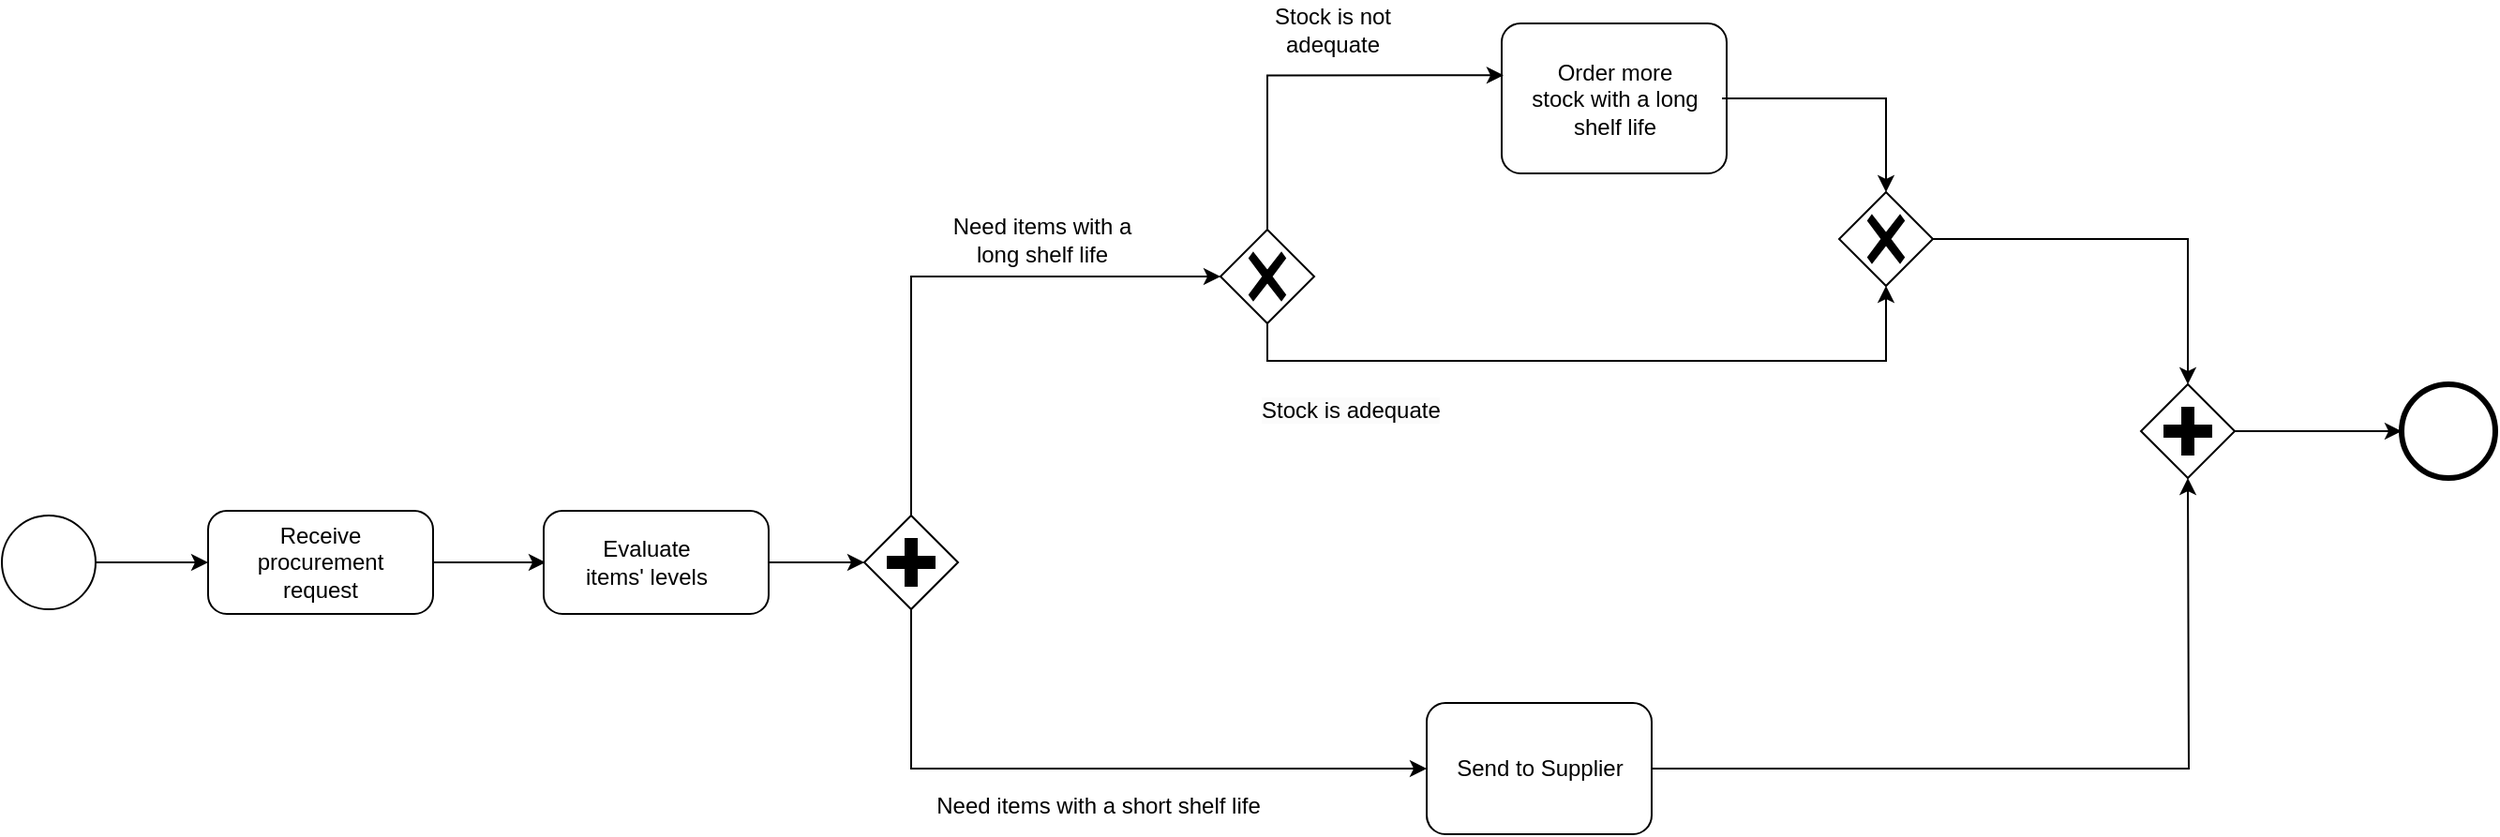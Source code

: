 <mxfile version="25.0.3">
  <diagram name="Purchase Order Processing System" id="N976B52bAWs9bxvzPh15">
    <mxGraphModel dx="1221" dy="725" grid="1" gridSize="10" guides="1" tooltips="1" connect="1" arrows="1" fold="1" page="1" pageScale="1" pageWidth="827" pageHeight="1169" math="0" shadow="0">
      <root>
        <mxCell id="0" />
        <mxCell id="1" parent="0" />
        <mxCell id="s6CmRPJQ1O1X27OQGXKc-34" value="" style="points=[[0.145,0.145,0],[0.5,0,0],[0.855,0.145,0],[1,0.5,0],[0.855,0.855,0],[0.5,1,0],[0.145,0.855,0],[0,0.5,0]];shape=mxgraph.bpmn.event;html=1;verticalLabelPosition=bottom;labelBackgroundColor=#ffffff;verticalAlign=top;align=center;perimeter=ellipsePerimeter;outlineConnect=0;aspect=fixed;outline=standard;symbol=general;" parent="1" vertex="1">
          <mxGeometry x="50" y="400" width="50" height="50" as="geometry" />
        </mxCell>
        <mxCell id="s6CmRPJQ1O1X27OQGXKc-36" style="edgeStyle=orthogonalEdgeStyle;rounded=0;orthogonalLoop=1;jettySize=auto;html=1;" parent="1" source="s6CmRPJQ1O1X27OQGXKc-37" edge="1">
          <mxGeometry relative="1" as="geometry">
            <mxPoint x="340" y="425" as="targetPoint" />
          </mxGeometry>
        </mxCell>
        <mxCell id="s6CmRPJQ1O1X27OQGXKc-37" value="" style="points=[[0.25,0,0],[0.5,0,0],[0.75,0,0],[1,0.25,0],[1,0.5,0],[1,0.75,0],[0.75,1,0],[0.5,1,0],[0.25,1,0],[0,0.75,0],[0,0.5,0],[0,0.25,0]];shape=mxgraph.bpmn.task;whiteSpace=wrap;rectStyle=rounded;size=10;html=1;container=1;expand=0;collapsible=0;taskMarker=abstract;" parent="1" vertex="1">
          <mxGeometry x="160" y="397.5" width="120" height="55" as="geometry" />
        </mxCell>
        <mxCell id="s6CmRPJQ1O1X27OQGXKc-38" value="Receive procurement request" style="text;html=1;align=center;verticalAlign=middle;whiteSpace=wrap;rounded=0;" parent="s6CmRPJQ1O1X27OQGXKc-37" vertex="1">
          <mxGeometry x="30" y="12.5" width="60" height="30" as="geometry" />
        </mxCell>
        <mxCell id="s6CmRPJQ1O1X27OQGXKc-39" style="edgeStyle=orthogonalEdgeStyle;rounded=0;orthogonalLoop=1;jettySize=auto;html=1;entryX=0;entryY=0.5;entryDx=0;entryDy=0;entryPerimeter=0;" parent="1" source="s6CmRPJQ1O1X27OQGXKc-34" target="s6CmRPJQ1O1X27OQGXKc-37" edge="1">
          <mxGeometry relative="1" as="geometry" />
        </mxCell>
        <mxCell id="s6CmRPJQ1O1X27OQGXKc-77" style="edgeStyle=orthogonalEdgeStyle;rounded=0;orthogonalLoop=1;jettySize=auto;html=1;entryX=0;entryY=0.5;entryDx=0;entryDy=0;entryPerimeter=0;exitX=0.5;exitY=1;exitDx=0;exitDy=0;exitPerimeter=0;" parent="1" source="s6CmRPJQ1O1X27OQGXKc-41" target="s6CmRPJQ1O1X27OQGXKc-71" edge="1">
          <mxGeometry relative="1" as="geometry">
            <mxPoint x="690" y="615" as="targetPoint" />
          </mxGeometry>
        </mxCell>
        <mxCell id="s6CmRPJQ1O1X27OQGXKc-41" value="" style="points=[[0.25,0.25,0],[0.5,0,0],[0.75,0.25,0],[1,0.5,0],[0.75,0.75,0],[0.5,1,0],[0.25,0.75,0],[0,0.5,0]];shape=mxgraph.bpmn.gateway2;html=1;verticalLabelPosition=bottom;labelBackgroundColor=#ffffff;verticalAlign=top;align=center;perimeter=rhombusPerimeter;outlineConnect=0;outline=none;symbol=none;gwType=parallel;" parent="1" vertex="1">
          <mxGeometry x="510" y="400" width="50" height="50" as="geometry" />
        </mxCell>
        <mxCell id="s6CmRPJQ1O1X27OQGXKc-42" value="" style="points=[[0.25,0,0],[0.5,0,0],[0.75,0,0],[1,0.25,0],[1,0.5,0],[1,0.75,0],[0.75,1,0],[0.5,1,0],[0.25,1,0],[0,0.75,0],[0,0.5,0],[0,0.25,0]];shape=mxgraph.bpmn.task;whiteSpace=wrap;rectStyle=rounded;size=10;html=1;container=1;expand=0;collapsible=0;taskMarker=abstract;" parent="1" vertex="1">
          <mxGeometry x="339" y="397.5" width="120" height="55" as="geometry" />
        </mxCell>
        <mxCell id="s6CmRPJQ1O1X27OQGXKc-43" value="Evaluate items&#39; levels" style="text;html=1;align=center;verticalAlign=middle;whiteSpace=wrap;rounded=0;" parent="s6CmRPJQ1O1X27OQGXKc-42" vertex="1">
          <mxGeometry x="15" y="12.5" width="80" height="30" as="geometry" />
        </mxCell>
        <mxCell id="s6CmRPJQ1O1X27OQGXKc-44" style="edgeStyle=orthogonalEdgeStyle;rounded=0;orthogonalLoop=1;jettySize=auto;html=1;entryX=0;entryY=0.5;entryDx=0;entryDy=0;entryPerimeter=0;" parent="1" source="s6CmRPJQ1O1X27OQGXKc-42" target="s6CmRPJQ1O1X27OQGXKc-41" edge="1">
          <mxGeometry relative="1" as="geometry" />
        </mxCell>
        <mxCell id="s6CmRPJQ1O1X27OQGXKc-57" value="" style="points=[[0.25,0,0],[0.5,0,0],[0.75,0,0],[1,0.25,0],[1,0.5,0],[1,0.75,0],[0.75,1,0],[0.5,1,0],[0.25,1,0],[0,0.75,0],[0,0.5,0],[0,0.25,0]];shape=mxgraph.bpmn.task;whiteSpace=wrap;rectStyle=rounded;size=10;html=1;container=1;expand=0;collapsible=0;taskMarker=abstract;" parent="1" vertex="1">
          <mxGeometry x="850" y="137.5" width="120" height="80" as="geometry" />
        </mxCell>
        <mxCell id="s6CmRPJQ1O1X27OQGXKc-58" value="Order more stock&amp;nbsp;with a long shelf life" style="text;html=1;align=center;verticalAlign=middle;whiteSpace=wrap;rounded=0;" parent="s6CmRPJQ1O1X27OQGXKc-57" vertex="1">
          <mxGeometry x="2.5" y="18.18" width="115" height="43.64" as="geometry" />
        </mxCell>
        <mxCell id="s6CmRPJQ1O1X27OQGXKc-59" style="edgeStyle=orthogonalEdgeStyle;rounded=0;orthogonalLoop=1;jettySize=auto;html=1;entryX=0.008;entryY=0.346;entryDx=0;entryDy=0;entryPerimeter=0;exitX=0.5;exitY=0;exitDx=0;exitDy=0;exitPerimeter=0;" parent="1" source="s6CmRPJQ1O1X27OQGXKc-60" target="s6CmRPJQ1O1X27OQGXKc-57" edge="1">
          <mxGeometry relative="1" as="geometry">
            <mxPoint x="725" y="167.5" as="targetPoint" />
          </mxGeometry>
        </mxCell>
        <mxCell id="s6CmRPJQ1O1X27OQGXKc-60" value="" style="points=[[0.25,0.25,0],[0.5,0,0],[0.75,0.25,0],[1,0.5,0],[0.75,0.75,0],[0.5,1,0],[0.25,0.75,0],[0,0.5,0]];shape=mxgraph.bpmn.gateway2;html=1;verticalLabelPosition=bottom;labelBackgroundColor=#ffffff;verticalAlign=top;align=center;perimeter=rhombusPerimeter;outlineConnect=0;outline=none;symbol=none;gwType=exclusive;" parent="1" vertex="1">
          <mxGeometry x="700" y="247.5" width="50" height="50" as="geometry" />
        </mxCell>
        <mxCell id="s6CmRPJQ1O1X27OQGXKc-61" value="Stock is not adequate" style="text;html=1;align=center;verticalAlign=middle;whiteSpace=wrap;rounded=0;" parent="1" vertex="1">
          <mxGeometry x="720" y="125.5" width="80" height="30" as="geometry" />
        </mxCell>
        <mxCell id="s6CmRPJQ1O1X27OQGXKc-62" value="&lt;span style=&quot;color: rgb(0, 0, 0); font-family: Helvetica; font-size: 12px; font-style: normal; font-variant-ligatures: normal; font-variant-caps: normal; font-weight: 400; letter-spacing: normal; orphans: 2; text-align: center; text-indent: 0px; text-transform: none; widows: 2; word-spacing: 0px; -webkit-text-stroke-width: 0px; white-space: normal; background-color: rgb(251, 251, 251); text-decoration-thickness: initial; text-decoration-style: initial; text-decoration-color: initial; display: inline !important; float: none;&quot;&gt;Stock is adequate&lt;/span&gt;" style="text;whiteSpace=wrap;html=1;" parent="1" vertex="1">
          <mxGeometry x="720" y="330" width="150" height="40" as="geometry" />
        </mxCell>
        <mxCell id="s6CmRPJQ1O1X27OQGXKc-64" style="edgeStyle=orthogonalEdgeStyle;rounded=0;orthogonalLoop=1;jettySize=auto;html=1;entryX=0;entryY=0.5;entryDx=0;entryDy=0;entryPerimeter=0;exitX=0.5;exitY=0;exitDx=0;exitDy=0;exitPerimeter=0;" parent="1" source="s6CmRPJQ1O1X27OQGXKc-41" target="s6CmRPJQ1O1X27OQGXKc-60" edge="1">
          <mxGeometry relative="1" as="geometry" />
        </mxCell>
        <mxCell id="s6CmRPJQ1O1X27OQGXKc-65" value="Need items with a long shelf life" style="text;html=1;align=center;verticalAlign=middle;whiteSpace=wrap;rounded=0;" parent="1" vertex="1">
          <mxGeometry x="550" y="237.5" width="110" height="30" as="geometry" />
        </mxCell>
        <mxCell id="s6CmRPJQ1O1X27OQGXKc-71" value="" style="points=[[0.25,0,0],[0.5,0,0],[0.75,0,0],[1,0.25,0],[1,0.5,0],[1,0.75,0],[0.75,1,0],[0.5,1,0],[0.25,1,0],[0,0.75,0],[0,0.5,0],[0,0.25,0]];shape=mxgraph.bpmn.task;whiteSpace=wrap;rectStyle=rounded;size=10;html=1;container=1;expand=0;collapsible=0;taskMarker=abstract;" parent="1" vertex="1">
          <mxGeometry x="810" y="500" width="120" height="70" as="geometry" />
        </mxCell>
        <mxCell id="s6CmRPJQ1O1X27OQGXKc-72" value="Send to Supplier" style="text;html=1;align=center;verticalAlign=middle;whiteSpace=wrap;rounded=0;" parent="s6CmRPJQ1O1X27OQGXKc-71" vertex="1">
          <mxGeometry x="7.5" y="15.91" width="105" height="38.18" as="geometry" />
        </mxCell>
        <mxCell id="s6CmRPJQ1O1X27OQGXKc-78" value="Need items with a short shelf life" style="text;html=1;align=center;verticalAlign=middle;whiteSpace=wrap;rounded=0;" parent="1" vertex="1">
          <mxGeometry x="540" y="540" width="190" height="30" as="geometry" />
        </mxCell>
        <mxCell id="s6CmRPJQ1O1X27OQGXKc-80" style="edgeStyle=orthogonalEdgeStyle;rounded=0;orthogonalLoop=1;jettySize=auto;html=1;entryX=0.5;entryY=1;entryDx=0;entryDy=0;entryPerimeter=0;" parent="1" source="s6CmRPJQ1O1X27OQGXKc-71" edge="1">
          <mxGeometry relative="1" as="geometry">
            <mxPoint x="1216" y="380" as="targetPoint" />
          </mxGeometry>
        </mxCell>
        <mxCell id="AHClJa9C2YEtDRnuUc1L-1" value="" style="points=[[0.145,0.145,0],[0.5,0,0],[0.855,0.145,0],[1,0.5,0],[0.855,0.855,0],[0.5,1,0],[0.145,0.855,0],[0,0.5,0]];shape=mxgraph.bpmn.event;html=1;verticalLabelPosition=bottom;labelBackgroundColor=#ffffff;verticalAlign=top;align=center;perimeter=ellipsePerimeter;outlineConnect=0;aspect=fixed;outline=standard;symbol=general;strokeWidth=3;" parent="1" vertex="1">
          <mxGeometry x="1330" y="330" width="50" height="50" as="geometry" />
        </mxCell>
        <mxCell id="AHClJa9C2YEtDRnuUc1L-2" value="" style="points=[[0.25,0.25,0],[0.5,0,0],[0.75,0.25,0],[1,0.5,0],[0.75,0.75,0],[0.5,1,0],[0.25,0.75,0],[0,0.5,0]];shape=mxgraph.bpmn.gateway2;html=1;verticalLabelPosition=bottom;labelBackgroundColor=#ffffff;verticalAlign=top;align=center;perimeter=rhombusPerimeter;outlineConnect=0;outline=none;symbol=none;gwType=exclusive;" parent="1" vertex="1">
          <mxGeometry x="1030" y="227.5" width="50" height="50" as="geometry" />
        </mxCell>
        <mxCell id="AHClJa9C2YEtDRnuUc1L-3" style="edgeStyle=orthogonalEdgeStyle;rounded=0;orthogonalLoop=1;jettySize=auto;html=1;entryX=0.5;entryY=1;entryDx=0;entryDy=0;entryPerimeter=0;exitX=0.5;exitY=1;exitDx=0;exitDy=0;exitPerimeter=0;" parent="1" source="s6CmRPJQ1O1X27OQGXKc-60" target="AHClJa9C2YEtDRnuUc1L-2" edge="1">
          <mxGeometry relative="1" as="geometry" />
        </mxCell>
        <mxCell id="AHClJa9C2YEtDRnuUc1L-4" style="edgeStyle=orthogonalEdgeStyle;rounded=0;orthogonalLoop=1;jettySize=auto;html=1;entryX=0.5;entryY=0;entryDx=0;entryDy=0;entryPerimeter=0;" parent="1" source="s6CmRPJQ1O1X27OQGXKc-58" target="AHClJa9C2YEtDRnuUc1L-2" edge="1">
          <mxGeometry relative="1" as="geometry" />
        </mxCell>
        <mxCell id="AHClJa9C2YEtDRnuUc1L-7" value="" style="edgeStyle=orthogonalEdgeStyle;rounded=0;orthogonalLoop=1;jettySize=auto;html=1;" parent="1" source="AHClJa9C2YEtDRnuUc1L-5" target="AHClJa9C2YEtDRnuUc1L-1" edge="1">
          <mxGeometry relative="1" as="geometry" />
        </mxCell>
        <mxCell id="AHClJa9C2YEtDRnuUc1L-5" value="" style="points=[[0.25,0.25,0],[0.5,0,0],[0.75,0.25,0],[1,0.5,0],[0.75,0.75,0],[0.5,1,0],[0.25,0.75,0],[0,0.5,0]];shape=mxgraph.bpmn.gateway2;html=1;verticalLabelPosition=bottom;labelBackgroundColor=#ffffff;verticalAlign=top;align=center;perimeter=rhombusPerimeter;outlineConnect=0;outline=none;symbol=none;gwType=parallel;" parent="1" vertex="1">
          <mxGeometry x="1191" y="330" width="50" height="50" as="geometry" />
        </mxCell>
        <mxCell id="AHClJa9C2YEtDRnuUc1L-6" style="edgeStyle=orthogonalEdgeStyle;rounded=0;orthogonalLoop=1;jettySize=auto;html=1;entryX=0.5;entryY=0;entryDx=0;entryDy=0;entryPerimeter=0;" parent="1" source="AHClJa9C2YEtDRnuUc1L-2" target="AHClJa9C2YEtDRnuUc1L-5" edge="1">
          <mxGeometry relative="1" as="geometry" />
        </mxCell>
      </root>
    </mxGraphModel>
  </diagram>
</mxfile>
